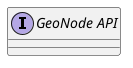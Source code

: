 @startuml
interface "GeoNode API" as group___geo_node_a_p_i [[../groups/group___geo_node_a_p_i.html]]
@enduml
